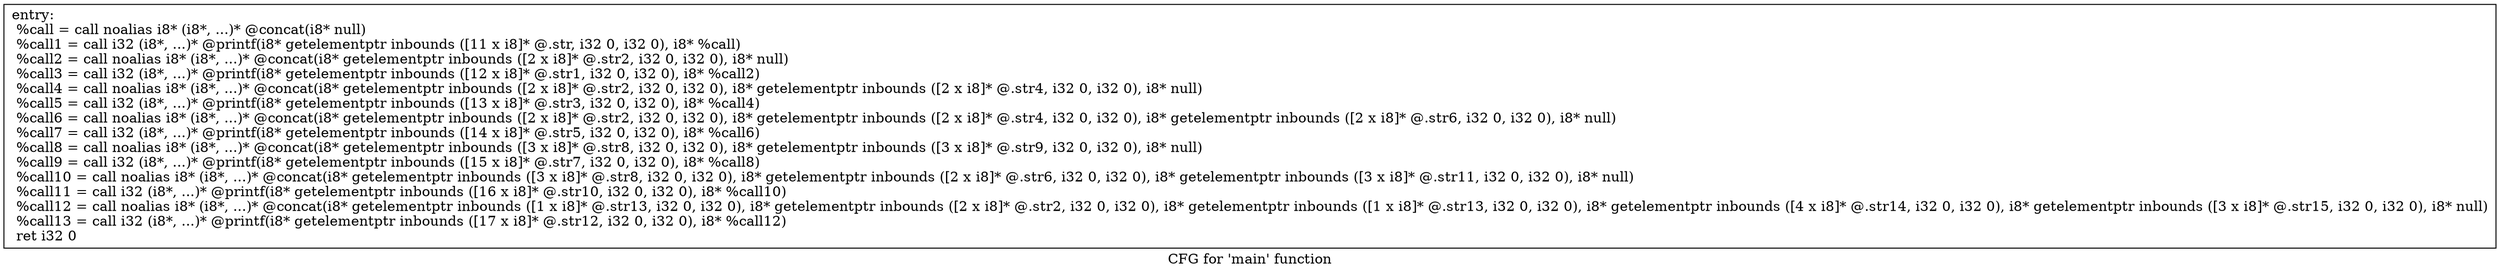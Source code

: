 digraph "CFG for 'main' function" {
	label="CFG for 'main' function";

	Node0x20c4bb0 [shape=record,label="{entry:\l  %call = call noalias i8* (i8*, ...)* @concat(i8* null)\l  %call1 = call i32 (i8*, ...)* @printf(i8* getelementptr inbounds ([11 x i8]* @.str, i32 0, i32 0), i8* %call)\l  %call2 = call noalias i8* (i8*, ...)* @concat(i8* getelementptr inbounds ([2 x i8]* @.str2, i32 0, i32 0), i8* null)\l  %call3 = call i32 (i8*, ...)* @printf(i8* getelementptr inbounds ([12 x i8]* @.str1, i32 0, i32 0), i8* %call2)\l  %call4 = call noalias i8* (i8*, ...)* @concat(i8* getelementptr inbounds ([2 x i8]* @.str2, i32 0, i32 0), i8* getelementptr inbounds ([2 x i8]* @.str4, i32 0, i32 0), i8* null)\l  %call5 = call i32 (i8*, ...)* @printf(i8* getelementptr inbounds ([13 x i8]* @.str3, i32 0, i32 0), i8* %call4)\l  %call6 = call noalias i8* (i8*, ...)* @concat(i8* getelementptr inbounds ([2 x i8]* @.str2, i32 0, i32 0), i8* getelementptr inbounds ([2 x i8]* @.str4, i32 0, i32 0), i8* getelementptr inbounds ([2 x i8]* @.str6, i32 0, i32 0), i8* null)\l  %call7 = call i32 (i8*, ...)* @printf(i8* getelementptr inbounds ([14 x i8]* @.str5, i32 0, i32 0), i8* %call6)\l  %call8 = call noalias i8* (i8*, ...)* @concat(i8* getelementptr inbounds ([3 x i8]* @.str8, i32 0, i32 0), i8* getelementptr inbounds ([3 x i8]* @.str9, i32 0, i32 0), i8* null)\l  %call9 = call i32 (i8*, ...)* @printf(i8* getelementptr inbounds ([15 x i8]* @.str7, i32 0, i32 0), i8* %call8)\l  %call10 = call noalias i8* (i8*, ...)* @concat(i8* getelementptr inbounds ([3 x i8]* @.str8, i32 0, i32 0), i8* getelementptr inbounds ([2 x i8]* @.str6, i32 0, i32 0), i8* getelementptr inbounds ([3 x i8]* @.str11, i32 0, i32 0), i8* null)\l  %call11 = call i32 (i8*, ...)* @printf(i8* getelementptr inbounds ([16 x i8]* @.str10, i32 0, i32 0), i8* %call10)\l  %call12 = call noalias i8* (i8*, ...)* @concat(i8* getelementptr inbounds ([1 x i8]* @.str13, i32 0, i32 0), i8* getelementptr inbounds ([2 x i8]* @.str2, i32 0, i32 0), i8* getelementptr inbounds ([1 x i8]* @.str13, i32 0, i32 0), i8* getelementptr inbounds ([4 x i8]* @.str14, i32 0, i32 0), i8* getelementptr inbounds ([3 x i8]* @.str15, i32 0, i32 0), i8* null)\l  %call13 = call i32 (i8*, ...)* @printf(i8* getelementptr inbounds ([17 x i8]* @.str12, i32 0, i32 0), i8* %call12)\l  ret i32 0\l}"];
}
